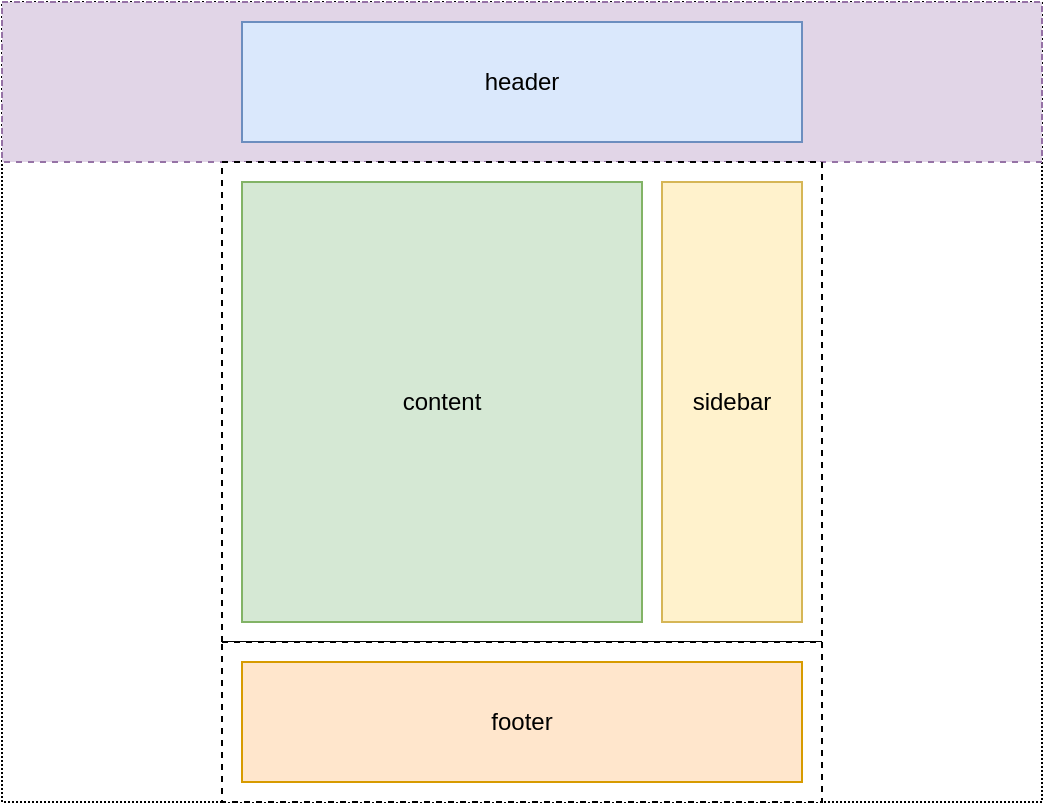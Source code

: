 <mxfile version="12.0.2" type="device" pages="3"><diagram id="D8nJ99UhMx16NS5GeMoY" name="Page-1"><mxGraphModel dx="1408" dy="750" grid="1" gridSize="10" guides="1" tooltips="1" connect="1" arrows="1" fold="1" page="1" pageScale="1" pageWidth="827" pageHeight="1169" math="0" shadow="0"><root><mxCell id="0"/><mxCell id="1" parent="0"/><mxCell id="hVqbXfrniHNRMEIj_awd-8" value="" style="rounded=0;whiteSpace=wrap;html=1;dashed=1;dashPattern=1 1;" vertex="1" parent="1"><mxGeometry width="520" height="400" as="geometry"/></mxCell><mxCell id="hVqbXfrniHNRMEIj_awd-1" value="" style="rounded=0;whiteSpace=wrap;html=1;fillColor=#e1d5e7;strokeColor=#9673a6;dashed=1;" vertex="1" parent="1"><mxGeometry width="520" height="80" as="geometry"/></mxCell><mxCell id="hVqbXfrniHNRMEIj_awd-2" value="header" style="rounded=0;whiteSpace=wrap;html=1;fillColor=#dae8fc;strokeColor=#6c8ebf;" vertex="1" parent="1"><mxGeometry x="120" y="10" width="280" height="60" as="geometry"/></mxCell><mxCell id="hVqbXfrniHNRMEIj_awd-3" value="" style="rounded=0;whiteSpace=wrap;html=1;dashed=1;" vertex="1" parent="1"><mxGeometry x="110" y="80" width="300" height="240" as="geometry"/></mxCell><mxCell id="hVqbXfrniHNRMEIj_awd-4" value="content" style="rounded=0;whiteSpace=wrap;html=1;fillColor=#d5e8d4;strokeColor=#82b366;" vertex="1" parent="1"><mxGeometry x="120" y="90" width="200" height="220" as="geometry"/></mxCell><mxCell id="hVqbXfrniHNRMEIj_awd-5" value="sidebar" style="rounded=0;whiteSpace=wrap;html=1;fillColor=#fff2cc;strokeColor=#d6b656;" vertex="1" parent="1"><mxGeometry x="330" y="90" width="70" height="220" as="geometry"/></mxCell><mxCell id="hVqbXfrniHNRMEIj_awd-6" value="" style="rounded=0;whiteSpace=wrap;html=1;dashed=1;" vertex="1" parent="1"><mxGeometry x="110" y="320" width="300" height="80" as="geometry"/></mxCell><mxCell id="hVqbXfrniHNRMEIj_awd-7" value="footer" style="rounded=0;whiteSpace=wrap;html=1;fillColor=#ffe6cc;strokeColor=#d79b00;" vertex="1" parent="1"><mxGeometry x="120" y="330" width="280" height="60" as="geometry"/></mxCell></root></mxGraphModel></diagram><diagram id="iID-_Kzc8I3qyzKJBFKh" name="Page-2"><mxGraphModel dx="1408" dy="750" grid="1" gridSize="10" guides="1" tooltips="1" connect="1" arrows="1" fold="1" page="1" pageScale="1" pageWidth="827" pageHeight="1169" math="0" shadow="0"><root><mxCell id="V2C33J2hlBr2jBmlZU2w-0"/><mxCell id="V2C33J2hlBr2jBmlZU2w-1" parent="V2C33J2hlBr2jBmlZU2w-0"/><mxCell id="3M4wtTxldDVPoxLygrIh-0" value="" style="rounded=0;whiteSpace=wrap;html=1;dashed=1;" vertex="1" parent="V2C33J2hlBr2jBmlZU2w-1"><mxGeometry y="80" width="280" height="240" as="geometry"/></mxCell><mxCell id="3M4wtTxldDVPoxLygrIh-1" value="" style="rounded=0;whiteSpace=wrap;html=1;fillColor=#e1d5e7;strokeColor=#9673a6;dashed=1;" vertex="1" parent="V2C33J2hlBr2jBmlZU2w-1"><mxGeometry width="280" height="80" as="geometry"/></mxCell><mxCell id="3M4wtTxldDVPoxLygrIh-2" value="header" style="rounded=0;whiteSpace=wrap;html=1;fillColor=#dae8fc;strokeColor=#6c8ebf;" vertex="1" parent="V2C33J2hlBr2jBmlZU2w-1"><mxGeometry x="10" y="10" width="260" height="60" as="geometry"/></mxCell><mxCell id="3M4wtTxldDVPoxLygrIh-4" value="content" style="rounded=0;whiteSpace=wrap;html=1;fillColor=#d5e8d4;strokeColor=#82b366;" vertex="1" parent="V2C33J2hlBr2jBmlZU2w-1"><mxGeometry x="10" y="90" width="180" height="220" as="geometry"/></mxCell><mxCell id="3M4wtTxldDVPoxLygrIh-5" value="sidebar" style="rounded=0;whiteSpace=wrap;html=1;fillColor=#fff2cc;strokeColor=#d6b656;" vertex="1" parent="V2C33J2hlBr2jBmlZU2w-1"><mxGeometry x="200" y="90" width="70" height="220" as="geometry"/></mxCell><mxCell id="3M4wtTxldDVPoxLygrIh-6" value="" style="rounded=0;whiteSpace=wrap;html=1;dashed=1;" vertex="1" parent="V2C33J2hlBr2jBmlZU2w-1"><mxGeometry y="320" width="280" height="80" as="geometry"/></mxCell><mxCell id="3M4wtTxldDVPoxLygrIh-7" value="footer" style="rounded=0;whiteSpace=wrap;html=1;fillColor=#ffe6cc;strokeColor=#d79b00;" vertex="1" parent="V2C33J2hlBr2jBmlZU2w-1"><mxGeometry x="10" y="330" width="260" height="60" as="geometry"/></mxCell></root></mxGraphModel></diagram><diagram id="UufR44E9Z7JrAOAgnk3c" name="Page-3"><mxGraphModel dx="1408" dy="750" grid="1" gridSize="10" guides="1" tooltips="1" connect="1" arrows="1" fold="1" page="1" pageScale="1" pageWidth="827" pageHeight="1169" math="0" shadow="0"><root><mxCell id="-LU0J7h1Nmibv5RysRvy-0"/><mxCell id="-LU0J7h1Nmibv5RysRvy-1" parent="-LU0J7h1Nmibv5RysRvy-0"/><mxCell id="PPrzWjKikE1MPboepjkk-1" value="" style="rounded=0;whiteSpace=wrap;html=1;fillColor=#e1d5e7;strokeColor=#9673a6;dashed=1;" vertex="1" parent="-LU0J7h1Nmibv5RysRvy-1"><mxGeometry width="210" height="80" as="geometry"/></mxCell><mxCell id="PPrzWjKikE1MPboepjkk-2" value="header" style="rounded=0;whiteSpace=wrap;html=1;fillColor=#dae8fc;strokeColor=#6c8ebf;" vertex="1" parent="-LU0J7h1Nmibv5RysRvy-1"><mxGeometry x="10" y="10" width="190" height="60" as="geometry"/></mxCell><mxCell id="PPrzWjKikE1MPboepjkk-3" value="" style="rounded=0;whiteSpace=wrap;html=1;dashed=1;" vertex="1" parent="-LU0J7h1Nmibv5RysRvy-1"><mxGeometry y="80" width="210" height="310" as="geometry"/></mxCell><mxCell id="PPrzWjKikE1MPboepjkk-4" value="content" style="rounded=0;whiteSpace=wrap;html=1;fillColor=#d5e8d4;strokeColor=#82b366;" vertex="1" parent="-LU0J7h1Nmibv5RysRvy-1"><mxGeometry x="10" y="90" width="190" height="220" as="geometry"/></mxCell><mxCell id="PPrzWjKikE1MPboepjkk-5" value="sidebar" style="rounded=0;whiteSpace=wrap;html=1;fillColor=#fff2cc;strokeColor=#d6b656;" vertex="1" parent="-LU0J7h1Nmibv5RysRvy-1"><mxGeometry x="10" y="320" width="190" height="60" as="geometry"/></mxCell><mxCell id="PPrzWjKikE1MPboepjkk-6" value="" style="rounded=0;whiteSpace=wrap;html=1;dashed=1;" vertex="1" parent="-LU0J7h1Nmibv5RysRvy-1"><mxGeometry y="390" width="210" height="80" as="geometry"/></mxCell><mxCell id="PPrzWjKikE1MPboepjkk-7" value="footer" style="rounded=0;whiteSpace=wrap;html=1;fillColor=#ffe6cc;strokeColor=#d79b00;" vertex="1" parent="-LU0J7h1Nmibv5RysRvy-1"><mxGeometry x="10" y="400" width="190" height="60" as="geometry"/></mxCell></root></mxGraphModel></diagram></mxfile>
